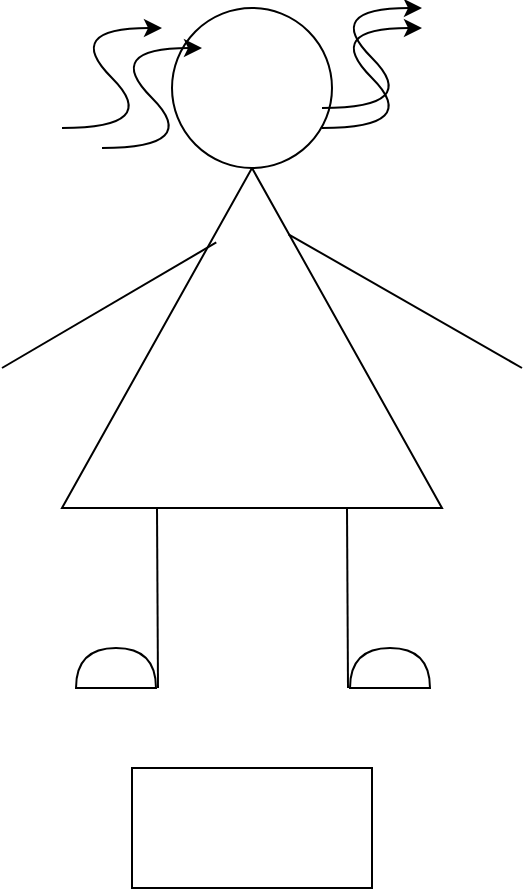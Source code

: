 <mxfile version="14.9.9" type="github">
  <diagram id="4McjJYbZN8BIUwtswG4Y" name="Page-1">
    <mxGraphModel dx="2031" dy="1089" grid="1" gridSize="10" guides="1" tooltips="1" connect="1" arrows="1" fold="1" page="1" pageScale="1" pageWidth="827" pageHeight="1169" math="0" shadow="0">
      <root>
        <mxCell id="0" />
        <mxCell id="1" parent="0" />
        <mxCell id="kJtEakeGHXhRsY7VW4Pb-1" value="" style="triangle;whiteSpace=wrap;html=1;direction=north;" vertex="1" parent="1">
          <mxGeometry x="340" y="140" width="190" height="170" as="geometry" />
        </mxCell>
        <mxCell id="WaMwCPiSNbxv9j4nE1ul-1" value="" style="rounded=0;whiteSpace=wrap;html=1;" vertex="1" parent="1">
          <mxGeometry x="375" y="440" width="120" height="60" as="geometry" />
        </mxCell>
        <mxCell id="kJtEakeGHXhRsY7VW4Pb-2" value="" style="ellipse;whiteSpace=wrap;html=1;aspect=fixed;" vertex="1" parent="1">
          <mxGeometry x="395" y="60" width="80" height="80" as="geometry" />
        </mxCell>
        <mxCell id="kJtEakeGHXhRsY7VW4Pb-3" value="" style="endArrow=none;html=1;entryX=0;entryY=0.25;entryDx=0;entryDy=0;" edge="1" parent="1" target="kJtEakeGHXhRsY7VW4Pb-1">
          <mxGeometry width="50" height="50" relative="1" as="geometry">
            <mxPoint x="388" y="400" as="sourcePoint" />
            <mxPoint x="380" y="400" as="targetPoint" />
          </mxGeometry>
        </mxCell>
        <mxCell id="kJtEakeGHXhRsY7VW4Pb-4" value="" style="endArrow=none;html=1;entryX=0;entryY=0.75;entryDx=0;entryDy=0;" edge="1" parent="1" target="kJtEakeGHXhRsY7VW4Pb-1">
          <mxGeometry width="50" height="50" relative="1" as="geometry">
            <mxPoint x="483" y="400" as="sourcePoint" />
            <mxPoint x="500" y="360" as="targetPoint" />
          </mxGeometry>
        </mxCell>
        <mxCell id="kJtEakeGHXhRsY7VW4Pb-5" value="" style="shape=or;whiteSpace=wrap;html=1;direction=north;" vertex="1" parent="1">
          <mxGeometry x="347" y="380" width="40" height="20" as="geometry" />
        </mxCell>
        <mxCell id="kJtEakeGHXhRsY7VW4Pb-6" value="" style="shape=or;whiteSpace=wrap;html=1;direction=north;" vertex="1" parent="1">
          <mxGeometry x="484" y="380" width="40" height="20" as="geometry" />
        </mxCell>
        <mxCell id="kJtEakeGHXhRsY7VW4Pb-7" value="" style="endArrow=none;html=1;entryX=0.781;entryY=0.406;entryDx=0;entryDy=0;entryPerimeter=0;" edge="1" parent="1" target="kJtEakeGHXhRsY7VW4Pb-1">
          <mxGeometry width="50" height="50" relative="1" as="geometry">
            <mxPoint x="310" y="240" as="sourcePoint" />
            <mxPoint x="350" y="150" as="targetPoint" />
          </mxGeometry>
        </mxCell>
        <mxCell id="kJtEakeGHXhRsY7VW4Pb-8" value="" style="endArrow=none;html=1;entryX=0.805;entryY=0.596;entryDx=0;entryDy=0;entryPerimeter=0;" edge="1" parent="1" target="kJtEakeGHXhRsY7VW4Pb-1">
          <mxGeometry width="50" height="50" relative="1" as="geometry">
            <mxPoint x="570" y="240" as="sourcePoint" />
            <mxPoint x="426.38" y="185.53" as="targetPoint" />
          </mxGeometry>
        </mxCell>
        <mxCell id="YRUYRmSaNX33V8E0-4Sz-7" value="" style="curved=1;endArrow=classic;html=1;" edge="1" parent="1">
          <mxGeometry width="50" height="50" relative="1" as="geometry">
            <mxPoint x="470" y="120" as="sourcePoint" />
            <mxPoint x="520" y="70" as="targetPoint" />
            <Array as="points">
              <mxPoint x="520" y="120" />
              <mxPoint x="470" y="70" />
            </Array>
          </mxGeometry>
        </mxCell>
        <mxCell id="YRUYRmSaNX33V8E0-4Sz-8" value="" style="curved=1;endArrow=classic;html=1;" edge="1" parent="1">
          <mxGeometry width="50" height="50" relative="1" as="geometry">
            <mxPoint x="340" y="120" as="sourcePoint" />
            <mxPoint x="390" y="70" as="targetPoint" />
            <Array as="points">
              <mxPoint x="390" y="120" />
              <mxPoint x="340" y="70" />
            </Array>
          </mxGeometry>
        </mxCell>
        <mxCell id="YRUYRmSaNX33V8E0-4Sz-9" value="" style="curved=1;endArrow=classic;html=1;" edge="1" parent="1">
          <mxGeometry width="50" height="50" relative="1" as="geometry">
            <mxPoint x="360" y="130" as="sourcePoint" />
            <mxPoint x="410" y="80" as="targetPoint" />
            <Array as="points">
              <mxPoint x="410" y="130" />
              <mxPoint x="360" y="80" />
            </Array>
          </mxGeometry>
        </mxCell>
        <mxCell id="YRUYRmSaNX33V8E0-4Sz-10" value="" style="curved=1;endArrow=classic;html=1;" edge="1" parent="1">
          <mxGeometry width="50" height="50" relative="1" as="geometry">
            <mxPoint x="470" y="110" as="sourcePoint" />
            <mxPoint x="520" y="60" as="targetPoint" />
            <Array as="points">
              <mxPoint x="520" y="110" />
              <mxPoint x="470" y="60" />
            </Array>
          </mxGeometry>
        </mxCell>
      </root>
    </mxGraphModel>
  </diagram>
</mxfile>
